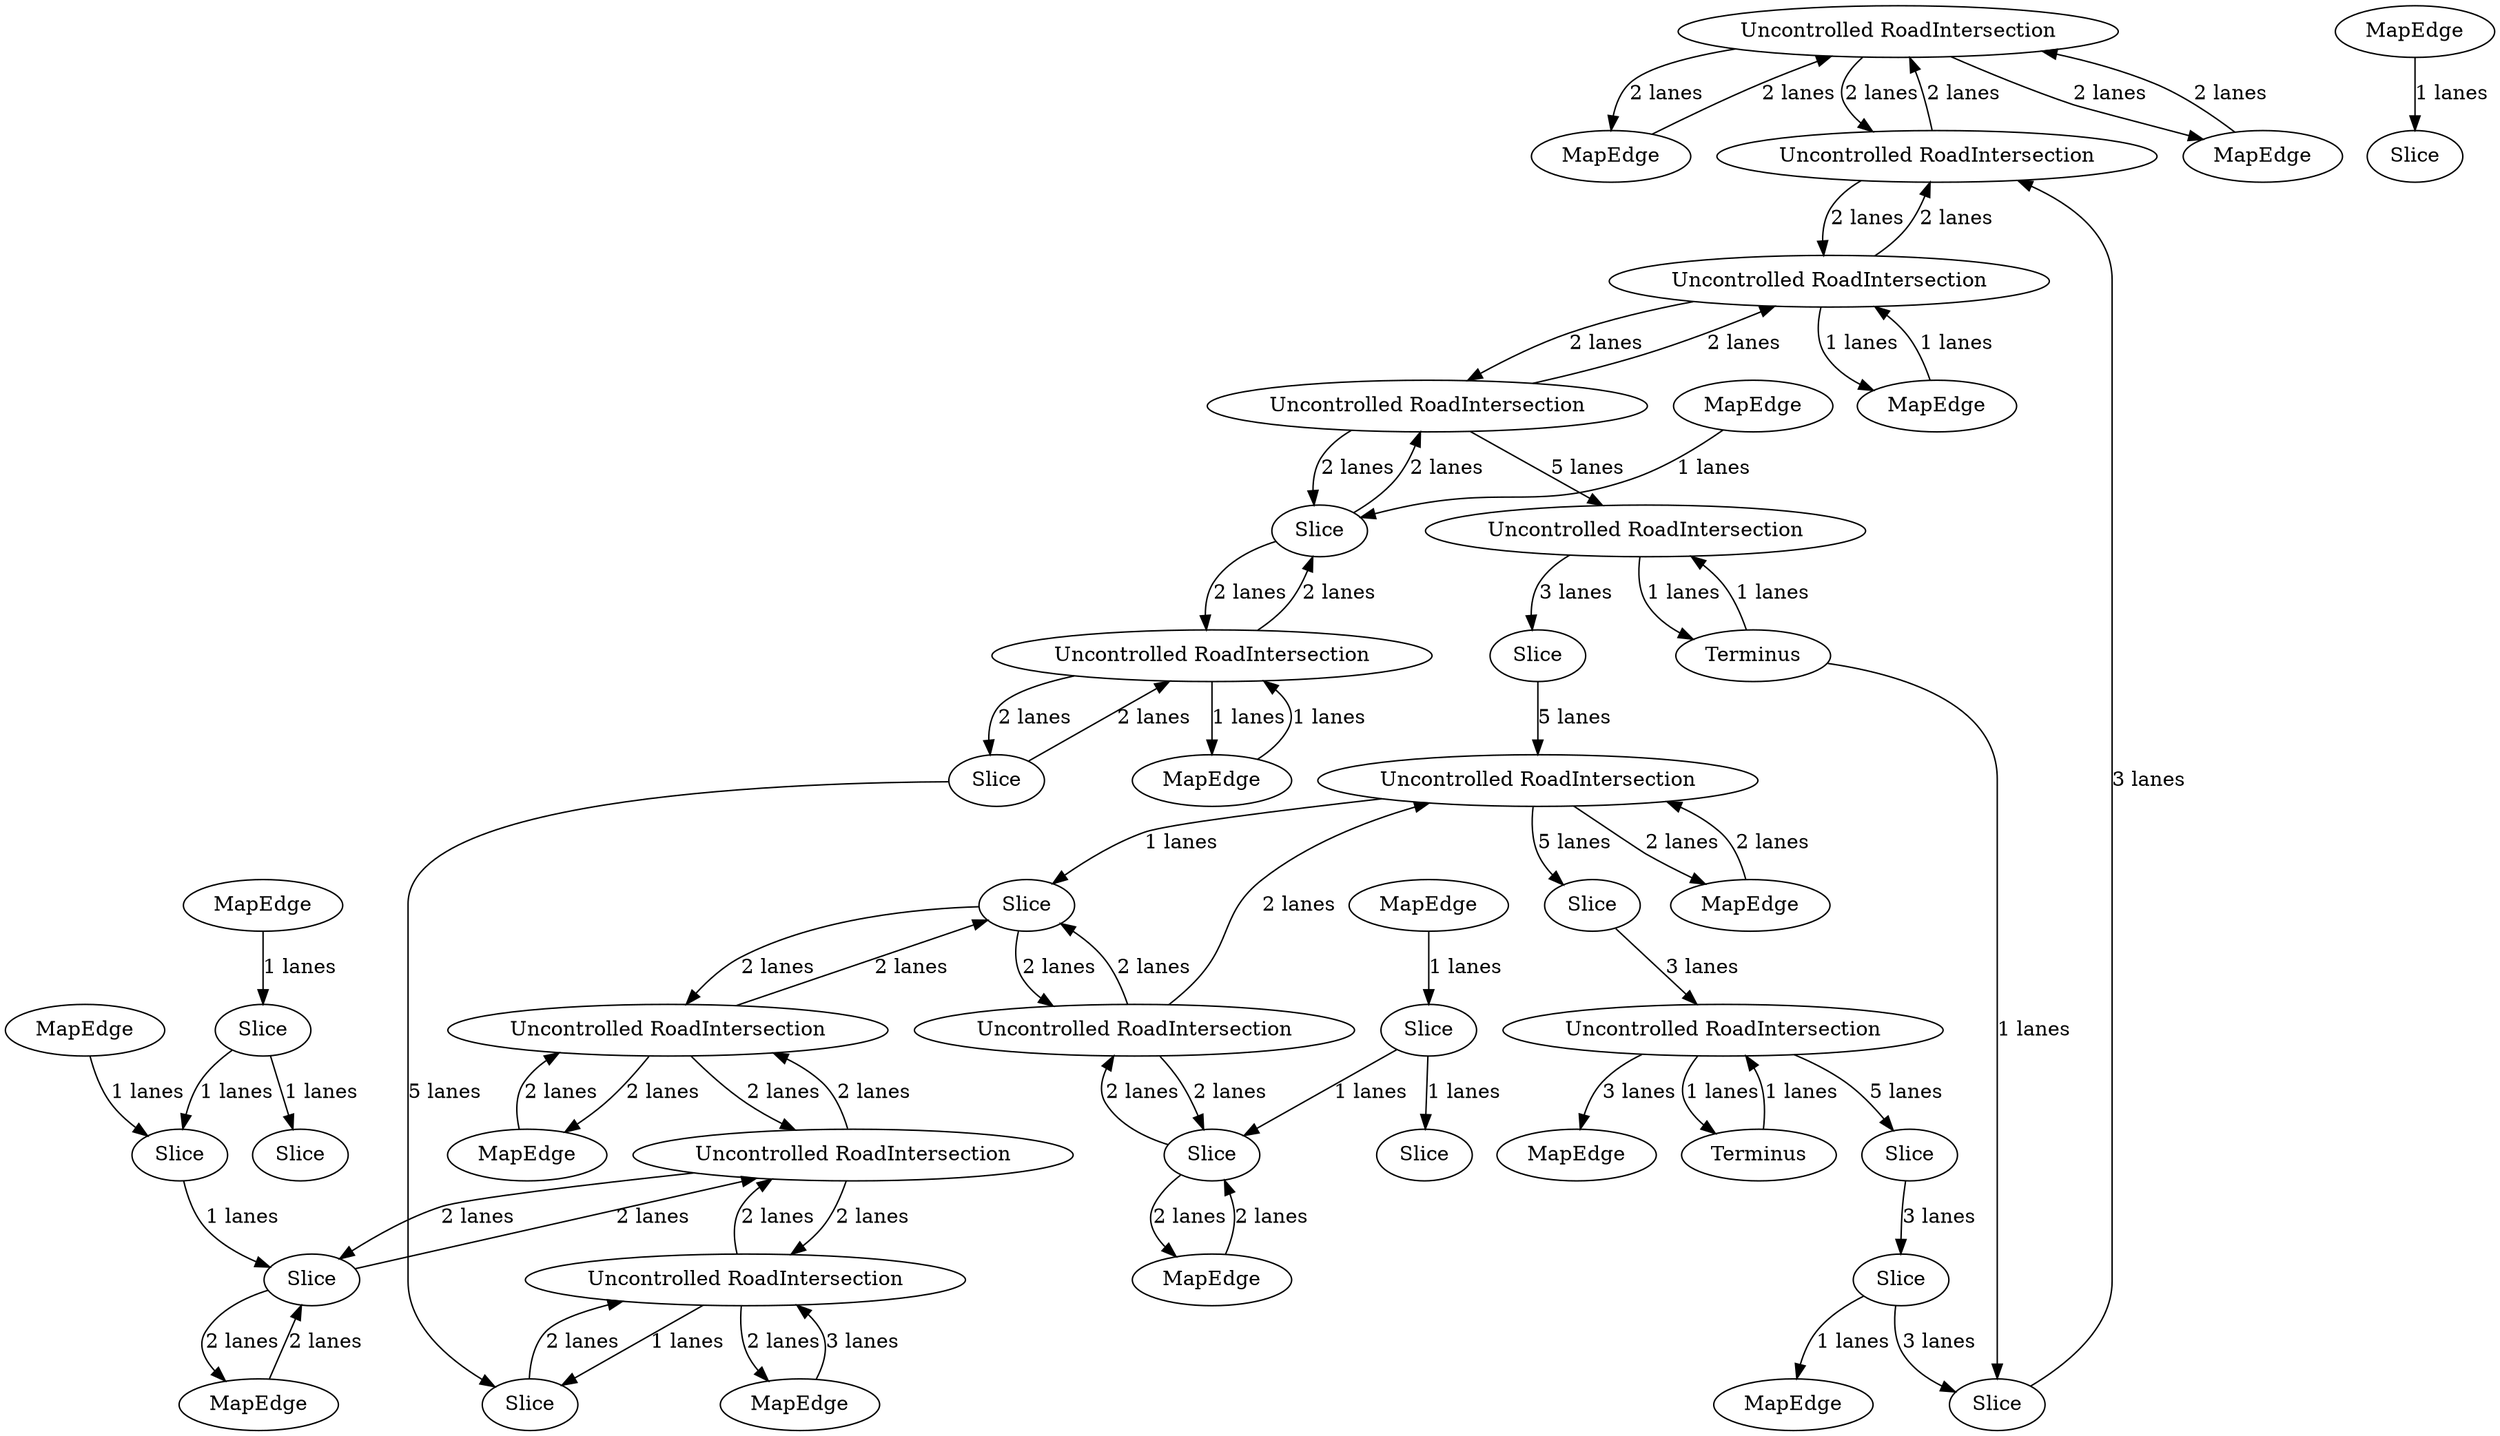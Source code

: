 digraph {
    0 [ label = "Uncontrolled RoadIntersection" ]
    1 [ label = "MapEdge" ]
    2 [ label = "Uncontrolled RoadIntersection" ]
    3 [ label = "Uncontrolled RoadIntersection" ]
    4 [ label = "MapEdge" ]
    5 [ label = "Uncontrolled RoadIntersection" ]
    6 [ label = "Uncontrolled RoadIntersection" ]
    7 [ label = "Uncontrolled RoadIntersection" ]
    8 [ label = "Slice" ]
    9 [ label = "Uncontrolled RoadIntersection" ]
    10 [ label = "MapEdge" ]
    11 [ label = "Uncontrolled RoadIntersection" ]
    12 [ label = "MapEdge" ]
    13 [ label = "MapEdge" ]
    14 [ label = "Slice" ]
    15 [ label = "MapEdge" ]
    16 [ label = "Slice" ]
    17 [ label = "Terminus" ]
    18 [ label = "Slice" ]
    19 [ label = "Slice" ]
    20 [ label = "Slice" ]
    21 [ label = "Uncontrolled RoadIntersection" ]
    22 [ label = "MapEdge" ]
    23 [ label = "Slice" ]
    24 [ label = "Uncontrolled RoadIntersection" ]
    25 [ label = "MapEdge" ]
    26 [ label = "Slice" ]
    27 [ label = "Slice" ]
    28 [ label = "Slice" ]
    29 [ label = "MapEdge" ]
    30 [ label = "Slice" ]
    31 [ label = "MapEdge" ]
    32 [ label = "Slice" ]
    33 [ label = "Slice" ]
    34 [ label = "Slice" ]
    35 [ label = "MapEdge" ]
    36 [ label = "Slice" ]
    37 [ label = "Uncontrolled RoadIntersection" ]
    38 [ label = "MapEdge" ]
    39 [ label = "MapEdge" ]
    40 [ label = "Uncontrolled RoadIntersection" ]
    41 [ label = "Terminus" ]
    42 [ label = "Slice" ]
    43 [ label = "Slice" ]
    44 [ label = "MapEdge" ]
    45 [ label = "MapEdge" ]
    46 [ label = "MapEdge" ]
    0 -> 1 [ label = "2 lanes" ]
    1 -> 0 [ label = "2 lanes" ]
    2 -> 3 [ label = "2 lanes" ]
    4 -> 28 [ label = "2 lanes" ]
    28 -> 4 [ label = "2 lanes" ]
    28 -> 2 [ label = "2 lanes" ]
    2 -> 28 [ label = "2 lanes" ]
    5 -> 6 [ label = "5 lanes" ]
    7 -> 8 [ label = "5 lanes" ]
    9 -> 30 [ label = "2 lanes" ]
    30 -> 9 [ label = "2 lanes" ]
    30 -> 10 [ label = "2 lanes" ]
    10 -> 30 [ label = "2 lanes" ]
    11 -> 12 [ label = "2 lanes" ]
    12 -> 11 [ label = "2 lanes" ]
    3 -> 13 [ label = "2 lanes" ]
    13 -> 3 [ label = "2 lanes" ]
    0 -> 21 [ label = "2 lanes" ]
    21 -> 0 [ label = "2 lanes" ]
    21 -> 40 [ label = "2 lanes" ]
    40 -> 21 [ label = "2 lanes" ]
    40 -> 5 [ label = "2 lanes" ]
    5 -> 40 [ label = "2 lanes" ]
    3 -> 14 [ label = "5 lanes" ]
    15 -> 16 [ label = "1 lanes" ]
    7 -> 17 [ label = "1 lanes" ]
    17 -> 7 [ label = "1 lanes" ]
    24 -> 18 [ label = "1 lanes" ]
    19 -> 18 [ label = "5 lanes" ]
    6 -> 20 [ label = "3 lanes" ]
    8 -> 43 [ label = "3 lanes" ]
    43 -> 42 [ label = "3 lanes" ]
    42 -> 21 [ label = "3 lanes" ]
    20 -> 3 [ label = "5 lanes" ]
    14 -> 7 [ label = "3 lanes" ]
    7 -> 22 [ label = "3 lanes" ]
    3 -> 23 [ label = "1 lanes" ]
    2 -> 23 [ label = "2 lanes" ]
    23 -> 2 [ label = "2 lanes" ]
    23 -> 11 [ label = "2 lanes" ]
    11 -> 23 [ label = "2 lanes" ]
    11 -> 9 [ label = "2 lanes" ]
    9 -> 11 [ label = "2 lanes" ]
    9 -> 24 [ label = "2 lanes" ]
    24 -> 9 [ label = "2 lanes" ]
    18 -> 24 [ label = "2 lanes" ]
    5 -> 16 [ label = "2 lanes" ]
    16 -> 5 [ label = "2 lanes" ]
    16 -> 37 [ label = "2 lanes" ]
    37 -> 16 [ label = "2 lanes" ]
    37 -> 19 [ label = "2 lanes" ]
    19 -> 37 [ label = "2 lanes" ]
    6 -> 41 [ label = "1 lanes" ]
    41 -> 6 [ label = "1 lanes" ]
    25 -> 27 [ label = "1 lanes" ]
    27 -> 26 [ label = "1 lanes" ]
    27 -> 28 [ label = "1 lanes" ]
    29 -> 32 [ label = "1 lanes" ]
    32 -> 30 [ label = "1 lanes" ]
    31 -> 33 [ label = "1 lanes" ]
    33 -> 32 [ label = "1 lanes" ]
    33 -> 34 [ label = "1 lanes" ]
    35 -> 36 [ label = "1 lanes" ]
    37 -> 38 [ label = "1 lanes" ]
    38 -> 37 [ label = "1 lanes" ]
    39 -> 40 [ label = "1 lanes" ]
    40 -> 39 [ label = "1 lanes" ]
    41 -> 42 [ label = "1 lanes" ]
    43 -> 44 [ label = "1 lanes" ]
    24 -> 45 [ label = "2 lanes" ]
    45 -> 24 [ label = "3 lanes" ]
    46 -> 0 [ label = "2 lanes" ]
    0 -> 46 [ label = "2 lanes" ]
}
